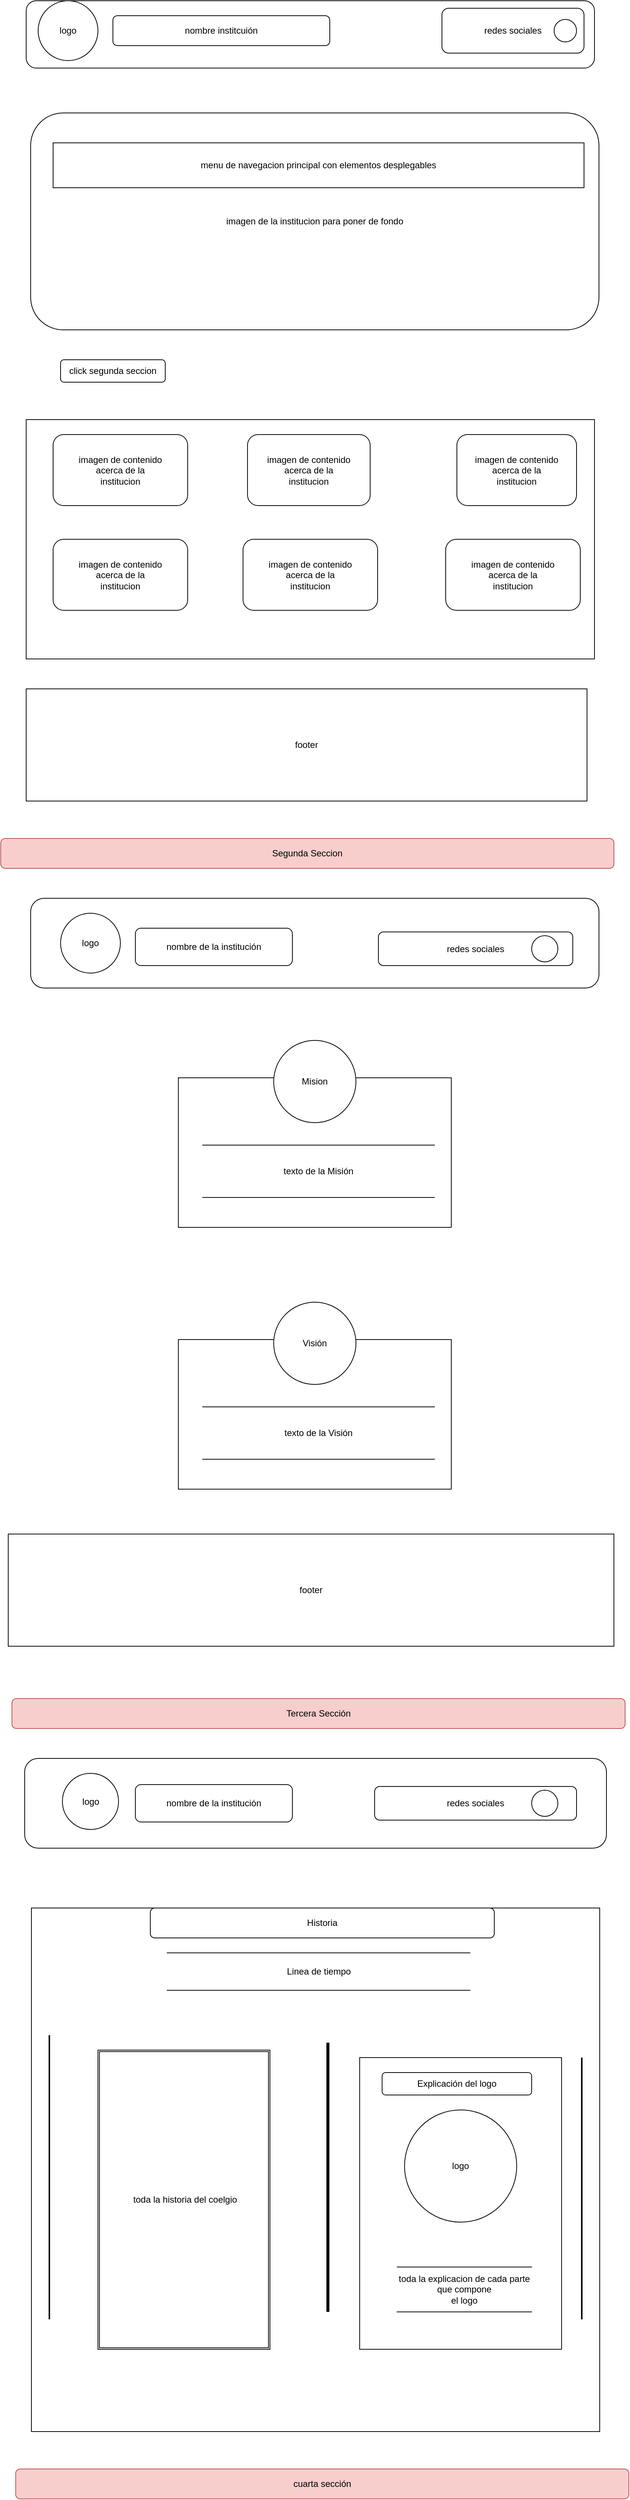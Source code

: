 <mxfile version="24.0.0" type="github">
  <diagram name="Página-1" id="djj3ZXUcn-spQ-AeiXdr">
    <mxGraphModel dx="880" dy="466" grid="1" gridSize="10" guides="1" tooltips="1" connect="1" arrows="1" fold="1" page="1" pageScale="1" pageWidth="827" pageHeight="1169" math="0" shadow="0">
      <root>
        <mxCell id="0" />
        <mxCell id="1" parent="0" />
        <mxCell id="-t3dqLqAsf-GsAG9dkLh-14" value="" style="rounded=1;whiteSpace=wrap;html=1;" parent="1" vertex="1">
          <mxGeometry x="34" y="40" width="760" height="90" as="geometry" />
        </mxCell>
        <mxCell id="-t3dqLqAsf-GsAG9dkLh-15" value="logo" style="ellipse;whiteSpace=wrap;html=1;aspect=fixed;" parent="1" vertex="1">
          <mxGeometry x="50" y="40" width="80" height="80" as="geometry" />
        </mxCell>
        <mxCell id="-t3dqLqAsf-GsAG9dkLh-16" value="nombre institcuión" style="rounded=1;whiteSpace=wrap;html=1;" parent="1" vertex="1">
          <mxGeometry x="150" y="60" width="290" height="40" as="geometry" />
        </mxCell>
        <mxCell id="-t3dqLqAsf-GsAG9dkLh-17" value="&lt;div&gt;redes sociales&lt;br&gt;&lt;/div&gt;" style="rounded=1;whiteSpace=wrap;html=1;" parent="1" vertex="1">
          <mxGeometry x="590" y="50" width="190" height="60" as="geometry" />
        </mxCell>
        <mxCell id="-t3dqLqAsf-GsAG9dkLh-18" value="imagen de la institucion para poner de fondo" style="rounded=1;whiteSpace=wrap;html=1;" parent="1" vertex="1">
          <mxGeometry x="40" y="190" width="760" height="290" as="geometry" />
        </mxCell>
        <mxCell id="-t3dqLqAsf-GsAG9dkLh-20" value="menu de navegacion principal con elementos desplegables" style="rounded=0;whiteSpace=wrap;html=1;" parent="1" vertex="1">
          <mxGeometry x="70" y="230" width="710" height="60" as="geometry" />
        </mxCell>
        <mxCell id="-t3dqLqAsf-GsAG9dkLh-29" value="" style="rounded=0;whiteSpace=wrap;html=1;" parent="1" vertex="1">
          <mxGeometry x="34" y="600" width="760" height="320" as="geometry" />
        </mxCell>
        <mxCell id="-t3dqLqAsf-GsAG9dkLh-30" value="&lt;div&gt;imagen de contenido &lt;br&gt;&lt;/div&gt;&lt;div&gt;acerca de la &lt;br&gt;&lt;/div&gt;&lt;div&gt;institucion&lt;br&gt;&lt;/div&gt;" style="rounded=1;whiteSpace=wrap;html=1;" parent="1" vertex="1">
          <mxGeometry x="70" y="620" width="180" height="95" as="geometry" />
        </mxCell>
        <mxCell id="-t3dqLqAsf-GsAG9dkLh-34" value="&lt;div&gt;imagen de contenido &lt;br&gt;&lt;/div&gt;&lt;div&gt;acerca de la &lt;br&gt;&lt;/div&gt;&lt;div&gt;institucion&lt;br&gt;&lt;/div&gt;" style="rounded=1;whiteSpace=wrap;html=1;" parent="1" vertex="1">
          <mxGeometry x="330" y="620" width="164" height="95" as="geometry" />
        </mxCell>
        <mxCell id="-t3dqLqAsf-GsAG9dkLh-35" value="&lt;div&gt;imagen de contenido &lt;br&gt;&lt;/div&gt;&lt;div&gt;acerca de la &lt;br&gt;&lt;/div&gt;&lt;div&gt;institucion&lt;br&gt;&lt;/div&gt;" style="rounded=1;whiteSpace=wrap;html=1;" parent="1" vertex="1">
          <mxGeometry x="610" y="620" width="160" height="95" as="geometry" />
        </mxCell>
        <mxCell id="-t3dqLqAsf-GsAG9dkLh-38" value="&lt;div&gt;imagen de contenido &lt;br&gt;&lt;/div&gt;&lt;div&gt;acerca de la &lt;br&gt;&lt;/div&gt;&lt;div&gt;institucion&lt;br&gt;&lt;/div&gt;" style="rounded=1;whiteSpace=wrap;html=1;" parent="1" vertex="1">
          <mxGeometry x="70" y="760" width="180" height="95" as="geometry" />
        </mxCell>
        <mxCell id="-t3dqLqAsf-GsAG9dkLh-40" value="&lt;div&gt;imagen de contenido &lt;br&gt;&lt;/div&gt;&lt;div&gt;acerca de la &lt;br&gt;&lt;/div&gt;&lt;div&gt;institucion&lt;br&gt;&lt;/div&gt;" style="rounded=1;whiteSpace=wrap;html=1;" parent="1" vertex="1">
          <mxGeometry x="324" y="760" width="180" height="95" as="geometry" />
        </mxCell>
        <mxCell id="-t3dqLqAsf-GsAG9dkLh-41" value="&lt;div&gt;imagen de contenido &lt;br&gt;&lt;/div&gt;&lt;div&gt;acerca de la &lt;br&gt;&lt;/div&gt;&lt;div&gt;institucion&lt;br&gt;&lt;/div&gt;" style="rounded=1;whiteSpace=wrap;html=1;" parent="1" vertex="1">
          <mxGeometry x="595" y="760" width="180" height="95" as="geometry" />
        </mxCell>
        <mxCell id="-t3dqLqAsf-GsAG9dkLh-42" value="" style="ellipse;whiteSpace=wrap;html=1;aspect=fixed;" parent="1" vertex="1">
          <mxGeometry x="740" y="65" width="30" height="30" as="geometry" />
        </mxCell>
        <mxCell id="-t3dqLqAsf-GsAG9dkLh-43" value="footer" style="rounded=0;whiteSpace=wrap;html=1;" parent="1" vertex="1">
          <mxGeometry x="34" y="960" width="750" height="150" as="geometry" />
        </mxCell>
        <mxCell id="-t3dqLqAsf-GsAG9dkLh-45" value="Segunda Seccion" style="rounded=1;whiteSpace=wrap;html=1;fillColor=#f8cecc;strokeColor=#b85450;" parent="1" vertex="1">
          <mxGeometry y="1160" width="820" height="40" as="geometry" />
        </mxCell>
        <mxCell id="-t3dqLqAsf-GsAG9dkLh-47" value="" style="rounded=1;whiteSpace=wrap;html=1;" parent="1" vertex="1">
          <mxGeometry x="40" y="1240" width="760" height="120" as="geometry" />
        </mxCell>
        <mxCell id="-t3dqLqAsf-GsAG9dkLh-48" value="logo" style="ellipse;whiteSpace=wrap;html=1;aspect=fixed;" parent="1" vertex="1">
          <mxGeometry x="80" y="1260" width="80" height="80" as="geometry" />
        </mxCell>
        <mxCell id="-t3dqLqAsf-GsAG9dkLh-49" value="nombre de la institución" style="rounded=1;whiteSpace=wrap;html=1;" parent="1" vertex="1">
          <mxGeometry x="180" y="1280" width="210" height="50" as="geometry" />
        </mxCell>
        <mxCell id="-t3dqLqAsf-GsAG9dkLh-50" value="redes sociales" style="rounded=1;whiteSpace=wrap;html=1;" parent="1" vertex="1">
          <mxGeometry x="505" y="1285" width="260" height="45" as="geometry" />
        </mxCell>
        <mxCell id="-t3dqLqAsf-GsAG9dkLh-51" value="" style="ellipse;whiteSpace=wrap;html=1;aspect=fixed;" parent="1" vertex="1">
          <mxGeometry x="710" y="1290" width="35" height="35" as="geometry" />
        </mxCell>
        <mxCell id="-t3dqLqAsf-GsAG9dkLh-53" value="click segunda seccion" style="rounded=1;whiteSpace=wrap;html=1;" parent="1" vertex="1">
          <mxGeometry x="80" y="520" width="140" height="30" as="geometry" />
        </mxCell>
        <mxCell id="-t3dqLqAsf-GsAG9dkLh-73" value="" style="rounded=0;whiteSpace=wrap;html=1;" parent="1" vertex="1">
          <mxGeometry x="237.5" y="1480" width="365" height="200" as="geometry" />
        </mxCell>
        <mxCell id="-t3dqLqAsf-GsAG9dkLh-74" value="Mision" style="ellipse;whiteSpace=wrap;html=1;aspect=fixed;" parent="1" vertex="1">
          <mxGeometry x="365" y="1430" width="110" height="110" as="geometry" />
        </mxCell>
        <mxCell id="-t3dqLqAsf-GsAG9dkLh-75" value="texto de la Misión" style="shape=partialRectangle;whiteSpace=wrap;html=1;left=0;right=0;fillColor=none;" parent="1" vertex="1">
          <mxGeometry x="270" y="1570" width="310" height="70" as="geometry" />
        </mxCell>
        <mxCell id="-t3dqLqAsf-GsAG9dkLh-76" value="" style="rounded=0;whiteSpace=wrap;html=1;" parent="1" vertex="1">
          <mxGeometry x="237.5" y="1830" width="365" height="200" as="geometry" />
        </mxCell>
        <mxCell id="-t3dqLqAsf-GsAG9dkLh-77" value="Visión" style="ellipse;whiteSpace=wrap;html=1;aspect=fixed;" parent="1" vertex="1">
          <mxGeometry x="365" y="1780" width="110" height="110" as="geometry" />
        </mxCell>
        <mxCell id="-t3dqLqAsf-GsAG9dkLh-78" value="texto de la Visión" style="shape=partialRectangle;whiteSpace=wrap;html=1;left=0;right=0;fillColor=none;" parent="1" vertex="1">
          <mxGeometry x="270" y="1920" width="310" height="70" as="geometry" />
        </mxCell>
        <mxCell id="-t3dqLqAsf-GsAG9dkLh-79" value="footer" style="rounded=0;whiteSpace=wrap;html=1;" parent="1" vertex="1">
          <mxGeometry x="10" y="2090" width="810" height="150" as="geometry" />
        </mxCell>
        <mxCell id="0fJGzm8JXsRj-BR-WS5J-1" value="Tercera Sección" style="rounded=1;whiteSpace=wrap;html=1;fillColor=#f8cecc;strokeColor=#b85450;" vertex="1" parent="1">
          <mxGeometry x="15" y="2310" width="820" height="40" as="geometry" />
        </mxCell>
        <mxCell id="0fJGzm8JXsRj-BR-WS5J-6" value="" style="rounded=1;whiteSpace=wrap;html=1;" vertex="1" parent="1">
          <mxGeometry x="32" y="2390" width="778" height="120" as="geometry" />
        </mxCell>
        <mxCell id="0fJGzm8JXsRj-BR-WS5J-7" value="logo" style="ellipse;whiteSpace=wrap;html=1;aspect=fixed;" vertex="1" parent="1">
          <mxGeometry x="82.5" y="2410" width="75" height="75" as="geometry" />
        </mxCell>
        <mxCell id="0fJGzm8JXsRj-BR-WS5J-8" value="nombre de la institución" style="rounded=1;whiteSpace=wrap;html=1;" vertex="1" parent="1">
          <mxGeometry x="180" y="2425" width="210" height="50" as="geometry" />
        </mxCell>
        <mxCell id="0fJGzm8JXsRj-BR-WS5J-9" value="redes sociales" style="rounded=1;whiteSpace=wrap;html=1;" vertex="1" parent="1">
          <mxGeometry x="500" y="2427.5" width="270" height="45" as="geometry" />
        </mxCell>
        <mxCell id="0fJGzm8JXsRj-BR-WS5J-10" value="" style="ellipse;whiteSpace=wrap;html=1;aspect=fixed;" vertex="1" parent="1">
          <mxGeometry x="710" y="2432.5" width="35" height="35" as="geometry" />
        </mxCell>
        <mxCell id="0fJGzm8JXsRj-BR-WS5J-11" value="" style="rounded=0;whiteSpace=wrap;html=1;" vertex="1" parent="1">
          <mxGeometry x="41" y="2590" width="760" height="700" as="geometry" />
        </mxCell>
        <mxCell id="0fJGzm8JXsRj-BR-WS5J-14" value="Historia" style="rounded=1;whiteSpace=wrap;html=1;" vertex="1" parent="1">
          <mxGeometry x="200" y="2590" width="460" height="40" as="geometry" />
        </mxCell>
        <mxCell id="0fJGzm8JXsRj-BR-WS5J-16" value="Linea de tiempo" style="shape=partialRectangle;whiteSpace=wrap;html=1;left=0;right=0;fillColor=none;" vertex="1" parent="1">
          <mxGeometry x="222.5" y="2650" width="405" height="50" as="geometry" />
        </mxCell>
        <mxCell id="0fJGzm8JXsRj-BR-WS5J-17" value="" style="line;strokeWidth=4;direction=south;html=1;perimeter=backbonePerimeter;points=[];outlineConnect=0;" vertex="1" parent="1">
          <mxGeometry x="430" y="2770" width="15" height="360" as="geometry" />
        </mxCell>
        <mxCell id="0fJGzm8JXsRj-BR-WS5J-18" value="" style="line;strokeWidth=2;direction=south;html=1;" vertex="1" parent="1">
          <mxGeometry x="15" y="2760" width="100" height="380" as="geometry" />
        </mxCell>
        <mxCell id="0fJGzm8JXsRj-BR-WS5J-19" value="" style="line;strokeWidth=2;direction=south;html=1;" vertex="1" parent="1">
          <mxGeometry x="727" y="2790" width="100" height="350" as="geometry" />
        </mxCell>
        <mxCell id="0fJGzm8JXsRj-BR-WS5J-26" value="&lt;div align=&quot;left&quot;&gt;&amp;nbsp;toda la historia del coelgio&lt;br&gt;&lt;/div&gt;" style="shape=ext;double=1;rounded=0;whiteSpace=wrap;html=1;" vertex="1" parent="1">
          <mxGeometry x="130" y="2780" width="230" height="400" as="geometry" />
        </mxCell>
        <mxCell id="0fJGzm8JXsRj-BR-WS5J-31" value="" style="rounded=0;whiteSpace=wrap;html=1;" vertex="1" parent="1">
          <mxGeometry x="480" y="2790" width="270" height="390" as="geometry" />
        </mxCell>
        <mxCell id="0fJGzm8JXsRj-BR-WS5J-33" value="logo" style="ellipse;whiteSpace=wrap;html=1;aspect=fixed;" vertex="1" parent="1">
          <mxGeometry x="540" y="2860" width="150" height="150" as="geometry" />
        </mxCell>
        <mxCell id="0fJGzm8JXsRj-BR-WS5J-34" value="Explicación del logo" style="rounded=1;whiteSpace=wrap;html=1;" vertex="1" parent="1">
          <mxGeometry x="510" y="2810" width="200" height="30" as="geometry" />
        </mxCell>
        <mxCell id="0fJGzm8JXsRj-BR-WS5J-35" value="&lt;div&gt;toda la explicacion de cada parte que compone&lt;/div&gt;&lt;div&gt;el logo&lt;br&gt;&lt;/div&gt;" style="shape=partialRectangle;whiteSpace=wrap;html=1;left=0;right=0;fillColor=none;" vertex="1" parent="1">
          <mxGeometry x="530" y="3070" width="180" height="60" as="geometry" />
        </mxCell>
        <mxCell id="0fJGzm8JXsRj-BR-WS5J-36" value="cuarta sección" style="rounded=1;whiteSpace=wrap;html=1;fillColor=#f8cecc;strokeColor=#b85450;" vertex="1" parent="1">
          <mxGeometry x="20" y="3340" width="820" height="40" as="geometry" />
        </mxCell>
      </root>
    </mxGraphModel>
  </diagram>
</mxfile>
